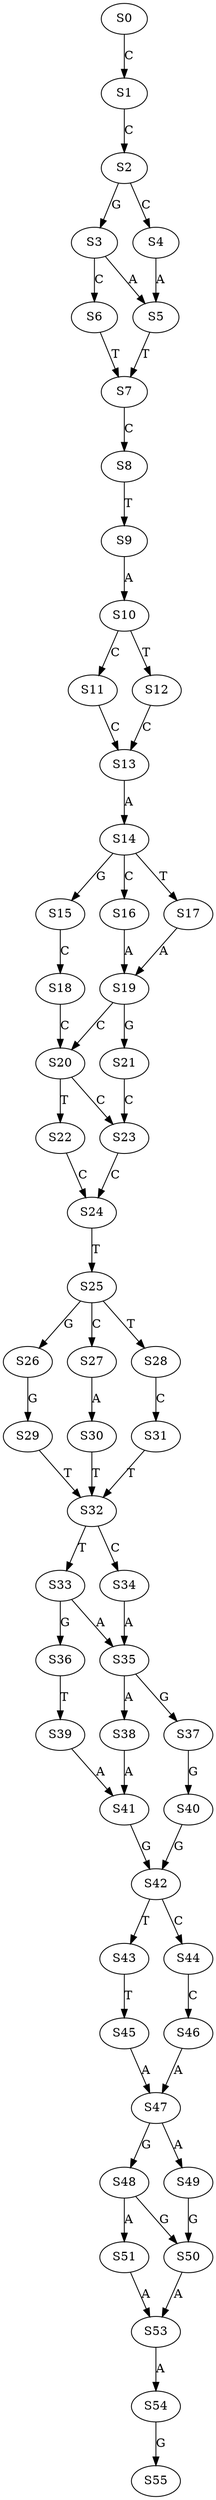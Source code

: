 strict digraph  {
	S0 -> S1 [ label = C ];
	S1 -> S2 [ label = C ];
	S2 -> S3 [ label = G ];
	S2 -> S4 [ label = C ];
	S3 -> S5 [ label = A ];
	S3 -> S6 [ label = C ];
	S4 -> S5 [ label = A ];
	S5 -> S7 [ label = T ];
	S6 -> S7 [ label = T ];
	S7 -> S8 [ label = C ];
	S8 -> S9 [ label = T ];
	S9 -> S10 [ label = A ];
	S10 -> S11 [ label = C ];
	S10 -> S12 [ label = T ];
	S11 -> S13 [ label = C ];
	S12 -> S13 [ label = C ];
	S13 -> S14 [ label = A ];
	S14 -> S15 [ label = G ];
	S14 -> S16 [ label = C ];
	S14 -> S17 [ label = T ];
	S15 -> S18 [ label = C ];
	S16 -> S19 [ label = A ];
	S17 -> S19 [ label = A ];
	S18 -> S20 [ label = C ];
	S19 -> S21 [ label = G ];
	S19 -> S20 [ label = C ];
	S20 -> S22 [ label = T ];
	S20 -> S23 [ label = C ];
	S21 -> S23 [ label = C ];
	S22 -> S24 [ label = C ];
	S23 -> S24 [ label = C ];
	S24 -> S25 [ label = T ];
	S25 -> S26 [ label = G ];
	S25 -> S27 [ label = C ];
	S25 -> S28 [ label = T ];
	S26 -> S29 [ label = G ];
	S27 -> S30 [ label = A ];
	S28 -> S31 [ label = C ];
	S29 -> S32 [ label = T ];
	S30 -> S32 [ label = T ];
	S31 -> S32 [ label = T ];
	S32 -> S33 [ label = T ];
	S32 -> S34 [ label = C ];
	S33 -> S35 [ label = A ];
	S33 -> S36 [ label = G ];
	S34 -> S35 [ label = A ];
	S35 -> S37 [ label = G ];
	S35 -> S38 [ label = A ];
	S36 -> S39 [ label = T ];
	S37 -> S40 [ label = G ];
	S38 -> S41 [ label = A ];
	S39 -> S41 [ label = A ];
	S40 -> S42 [ label = G ];
	S41 -> S42 [ label = G ];
	S42 -> S43 [ label = T ];
	S42 -> S44 [ label = C ];
	S43 -> S45 [ label = T ];
	S44 -> S46 [ label = C ];
	S45 -> S47 [ label = A ];
	S46 -> S47 [ label = A ];
	S47 -> S48 [ label = G ];
	S47 -> S49 [ label = A ];
	S48 -> S50 [ label = G ];
	S48 -> S51 [ label = A ];
	S49 -> S50 [ label = G ];
	S50 -> S53 [ label = A ];
	S51 -> S53 [ label = A ];
	S53 -> S54 [ label = A ];
	S54 -> S55 [ label = G ];
}
